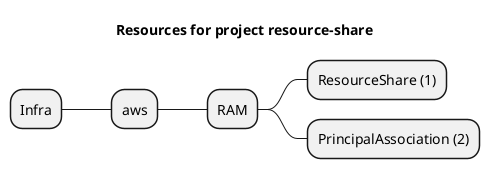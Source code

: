 @startmindmap
title Resources for project resource-share
skinparam monochrome true
+ Infra
++ aws
+++ RAM
++++ ResourceShare (1)
++++ PrincipalAssociation (2)
@endmindmap